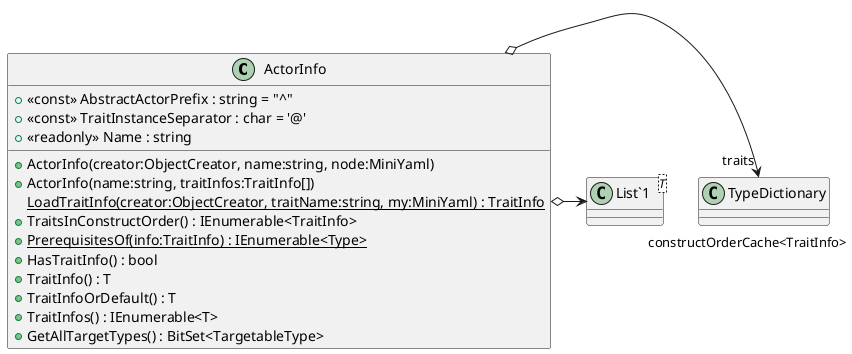 @startuml
class ActorInfo {
    + <<const>> AbstractActorPrefix : string = "^"
    + <<const>> TraitInstanceSeparator : char = '@'
    + <<readonly>> Name : string
    + ActorInfo(creator:ObjectCreator, name:string, node:MiniYaml)
    + ActorInfo(name:string, traitInfos:TraitInfo[])
    {static} LoadTraitInfo(creator:ObjectCreator, traitName:string, my:MiniYaml) : TraitInfo
    + TraitsInConstructOrder() : IEnumerable<TraitInfo>
    + {static} PrerequisitesOf(info:TraitInfo) : IEnumerable<Type>
    + HasTraitInfo() : bool
    + TraitInfo() : T
    + TraitInfoOrDefault() : T
    + TraitInfos() : IEnumerable<T>
    + GetAllTargetTypes() : BitSet<TargetableType>
}
class "List`1"<T> {
}
ActorInfo o-> "traits" TypeDictionary
ActorInfo o-> "constructOrderCache<TraitInfo>" "List`1"
@enduml
